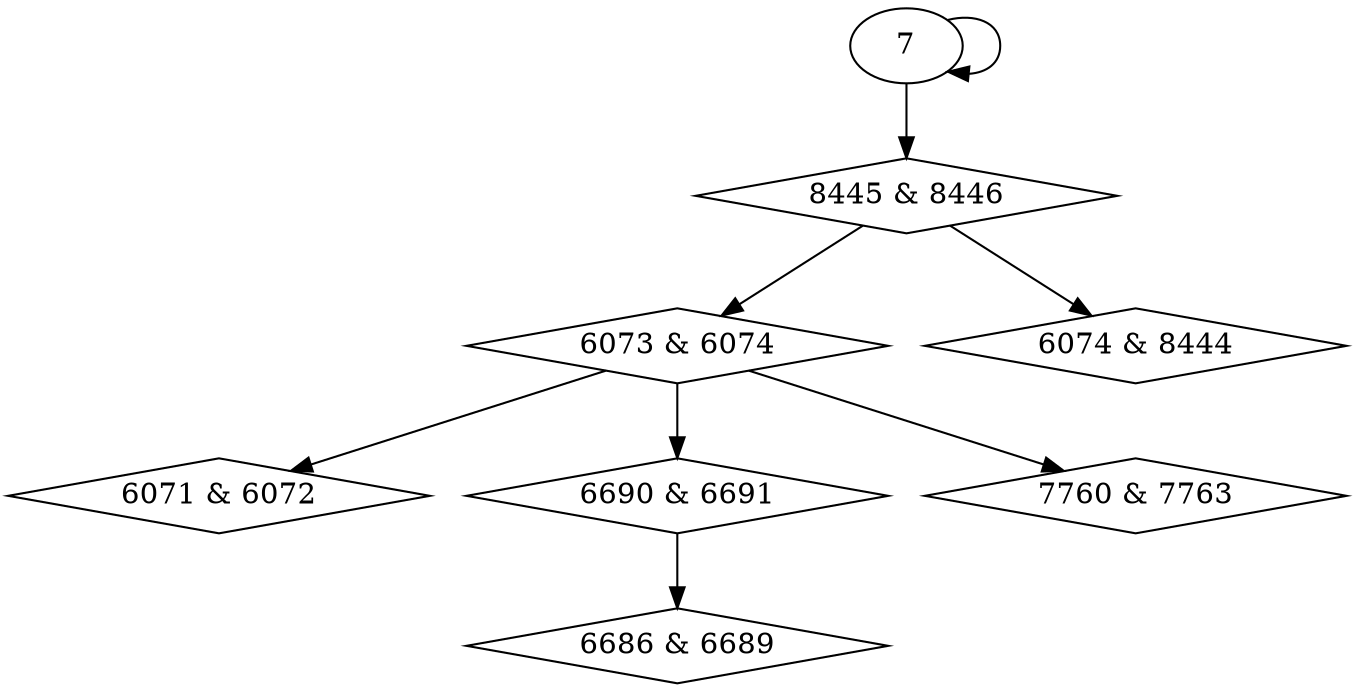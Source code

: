 digraph {
0 [label = "6071 & 6072", shape = diamond];
1 [label = "6073 & 6074", shape = diamond];
2 [label = "6074 & 8444", shape = diamond];
3 [label = "6686 & 6689", shape = diamond];
4 [label = "6690 & 6691", shape = diamond];
5 [label = "7760 & 7763", shape = diamond];
6 [label = "8445 & 8446", shape = diamond];
1 -> 0;
6 -> 1;
6 -> 2;
4 -> 3;
1 -> 4;
1 -> 5;
7 -> 6;
7 -> 7;
}
